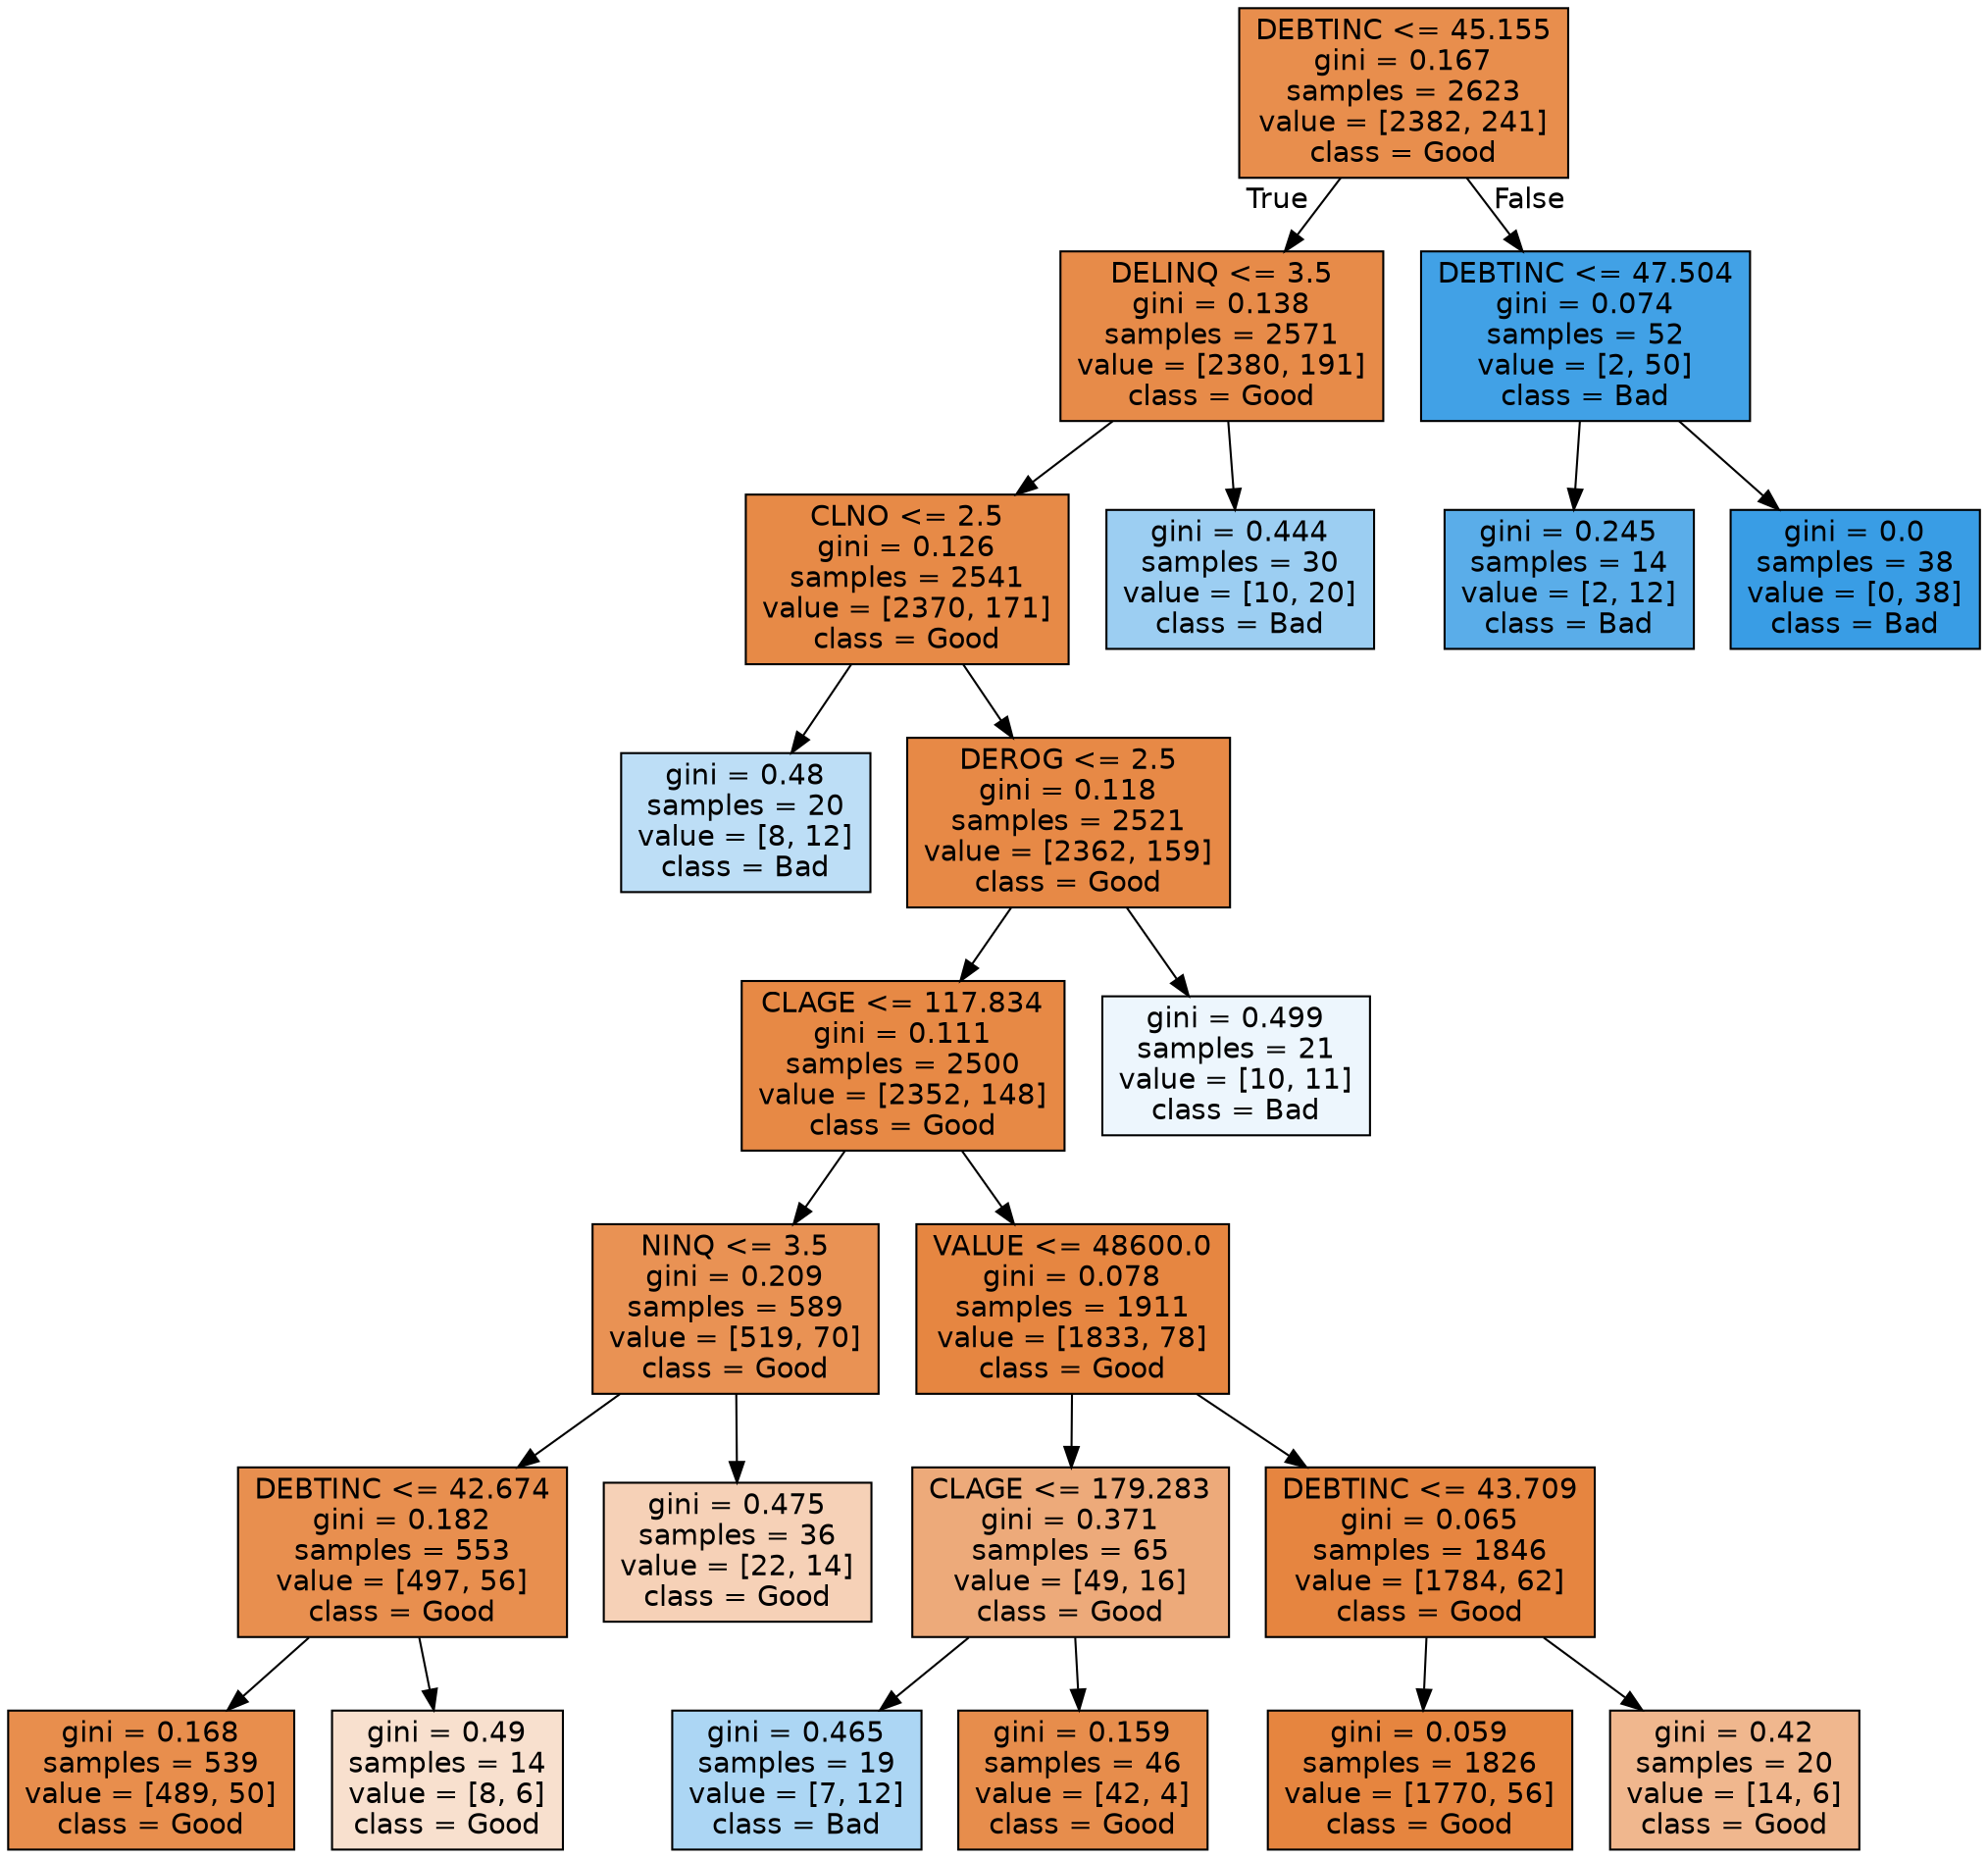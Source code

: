 digraph Tree {
node [shape=box, style="filled", color="black", fontname="helvetica"] ;
edge [fontname="helvetica"] ;
0 [label="DEBTINC <= 45.155\ngini = 0.167\nsamples = 2623\nvalue = [2382, 241]\nclass = Good", fillcolor="#e88e4d"] ;
1 [label="DELINQ <= 3.5\ngini = 0.138\nsamples = 2571\nvalue = [2380, 191]\nclass = Good", fillcolor="#e78b49"] ;
0 -> 1 [labeldistance=2.5, labelangle=45, headlabel="True"] ;
2 [label="CLNO <= 2.5\ngini = 0.126\nsamples = 2541\nvalue = [2370, 171]\nclass = Good", fillcolor="#e78a47"] ;
1 -> 2 ;
3 [label="gini = 0.48\nsamples = 20\nvalue = [8, 12]\nclass = Bad", fillcolor="#bddef6"] ;
2 -> 3 ;
4 [label="DEROG <= 2.5\ngini = 0.118\nsamples = 2521\nvalue = [2362, 159]\nclass = Good", fillcolor="#e78946"] ;
2 -> 4 ;
5 [label="CLAGE <= 117.834\ngini = 0.111\nsamples = 2500\nvalue = [2352, 148]\nclass = Good", fillcolor="#e78945"] ;
4 -> 5 ;
6 [label="NINQ <= 3.5\ngini = 0.209\nsamples = 589\nvalue = [519, 70]\nclass = Good", fillcolor="#e99254"] ;
5 -> 6 ;
7 [label="DEBTINC <= 42.674\ngini = 0.182\nsamples = 553\nvalue = [497, 56]\nclass = Good", fillcolor="#e88f4f"] ;
6 -> 7 ;
8 [label="gini = 0.168\nsamples = 539\nvalue = [489, 50]\nclass = Good", fillcolor="#e88e4d"] ;
7 -> 8 ;
9 [label="gini = 0.49\nsamples = 14\nvalue = [8, 6]\nclass = Good", fillcolor="#f8e0ce"] ;
7 -> 9 ;
10 [label="gini = 0.475\nsamples = 36\nvalue = [22, 14]\nclass = Good", fillcolor="#f6d1b7"] ;
6 -> 10 ;
11 [label="VALUE <= 48600.0\ngini = 0.078\nsamples = 1911\nvalue = [1833, 78]\nclass = Good", fillcolor="#e68641"] ;
5 -> 11 ;
12 [label="CLAGE <= 179.283\ngini = 0.371\nsamples = 65\nvalue = [49, 16]\nclass = Good", fillcolor="#edaa7a"] ;
11 -> 12 ;
13 [label="gini = 0.465\nsamples = 19\nvalue = [7, 12]\nclass = Bad", fillcolor="#acd6f4"] ;
12 -> 13 ;
14 [label="gini = 0.159\nsamples = 46\nvalue = [42, 4]\nclass = Good", fillcolor="#e78d4c"] ;
12 -> 14 ;
15 [label="DEBTINC <= 43.709\ngini = 0.065\nsamples = 1846\nvalue = [1784, 62]\nclass = Good", fillcolor="#e68540"] ;
11 -> 15 ;
16 [label="gini = 0.059\nsamples = 1826\nvalue = [1770, 56]\nclass = Good", fillcolor="#e6853f"] ;
15 -> 16 ;
17 [label="gini = 0.42\nsamples = 20\nvalue = [14, 6]\nclass = Good", fillcolor="#f0b78e"] ;
15 -> 17 ;
18 [label="gini = 0.499\nsamples = 21\nvalue = [10, 11]\nclass = Bad", fillcolor="#edf6fd"] ;
4 -> 18 ;
19 [label="gini = 0.444\nsamples = 30\nvalue = [10, 20]\nclass = Bad", fillcolor="#9ccef2"] ;
1 -> 19 ;
20 [label="DEBTINC <= 47.504\ngini = 0.074\nsamples = 52\nvalue = [2, 50]\nclass = Bad", fillcolor="#41a1e6"] ;
0 -> 20 [labeldistance=2.5, labelangle=-45, headlabel="False"] ;
21 [label="gini = 0.245\nsamples = 14\nvalue = [2, 12]\nclass = Bad", fillcolor="#5aade9"] ;
20 -> 21 ;
22 [label="gini = 0.0\nsamples = 38\nvalue = [0, 38]\nclass = Bad", fillcolor="#399de5"] ;
20 -> 22 ;
}